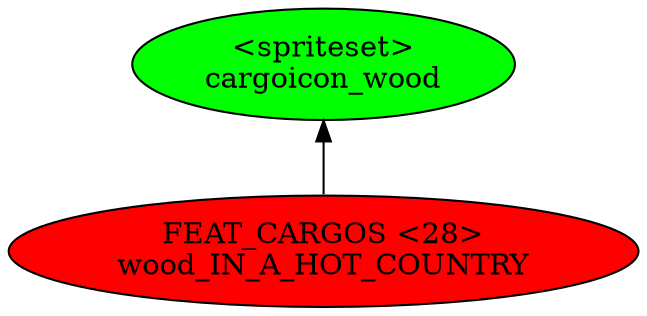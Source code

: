 digraph {
rankdir="BT"
cargoicon_wood [fillcolor=green style="filled" label="<spriteset>\ncargoicon_wood"]
wood_IN_A_HOT_COUNTRY [fillcolor=red style="filled" label="FEAT_CARGOS <28>\nwood_IN_A_HOT_COUNTRY"]
wood_IN_A_HOT_COUNTRY->cargoicon_wood
}
